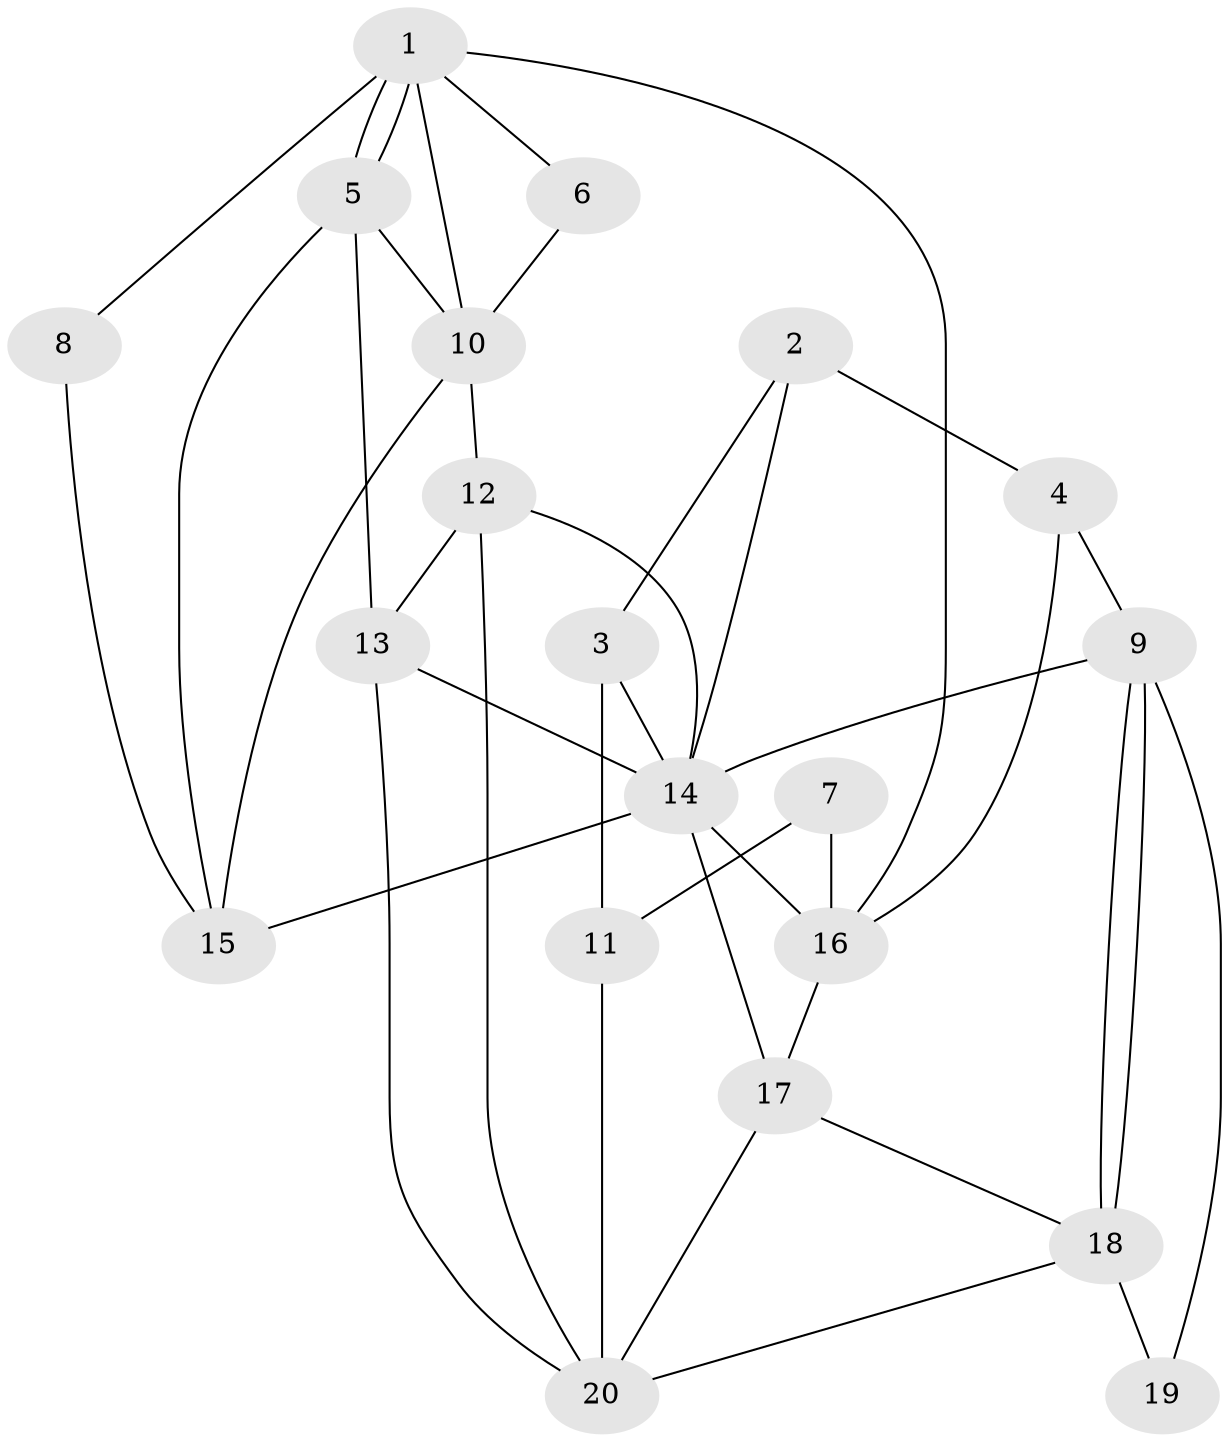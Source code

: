 // Generated by graph-tools (version 1.1) at 2025/46/02/15/25 05:46:28]
// undirected, 20 vertices, 40 edges
graph export_dot {
graph [start="1"]
  node [color=gray90,style=filled];
  1;
  2;
  3;
  4;
  5;
  6;
  7;
  8;
  9;
  10;
  11;
  12;
  13;
  14;
  15;
  16;
  17;
  18;
  19;
  20;
  1 -- 5;
  1 -- 5;
  1 -- 10;
  1 -- 6;
  1 -- 8;
  1 -- 16;
  2 -- 4;
  2 -- 14;
  2 -- 3;
  3 -- 14;
  3 -- 11;
  4 -- 9;
  4 -- 16;
  5 -- 15;
  5 -- 10;
  5 -- 13;
  6 -- 10;
  7 -- 16;
  7 -- 11;
  8 -- 15;
  9 -- 18;
  9 -- 18;
  9 -- 14;
  9 -- 19;
  10 -- 12;
  10 -- 15;
  11 -- 20;
  12 -- 20;
  12 -- 13;
  12 -- 14;
  13 -- 14;
  13 -- 20;
  14 -- 16;
  14 -- 15;
  14 -- 17;
  16 -- 17;
  17 -- 20;
  17 -- 18;
  18 -- 19;
  18 -- 20;
}
